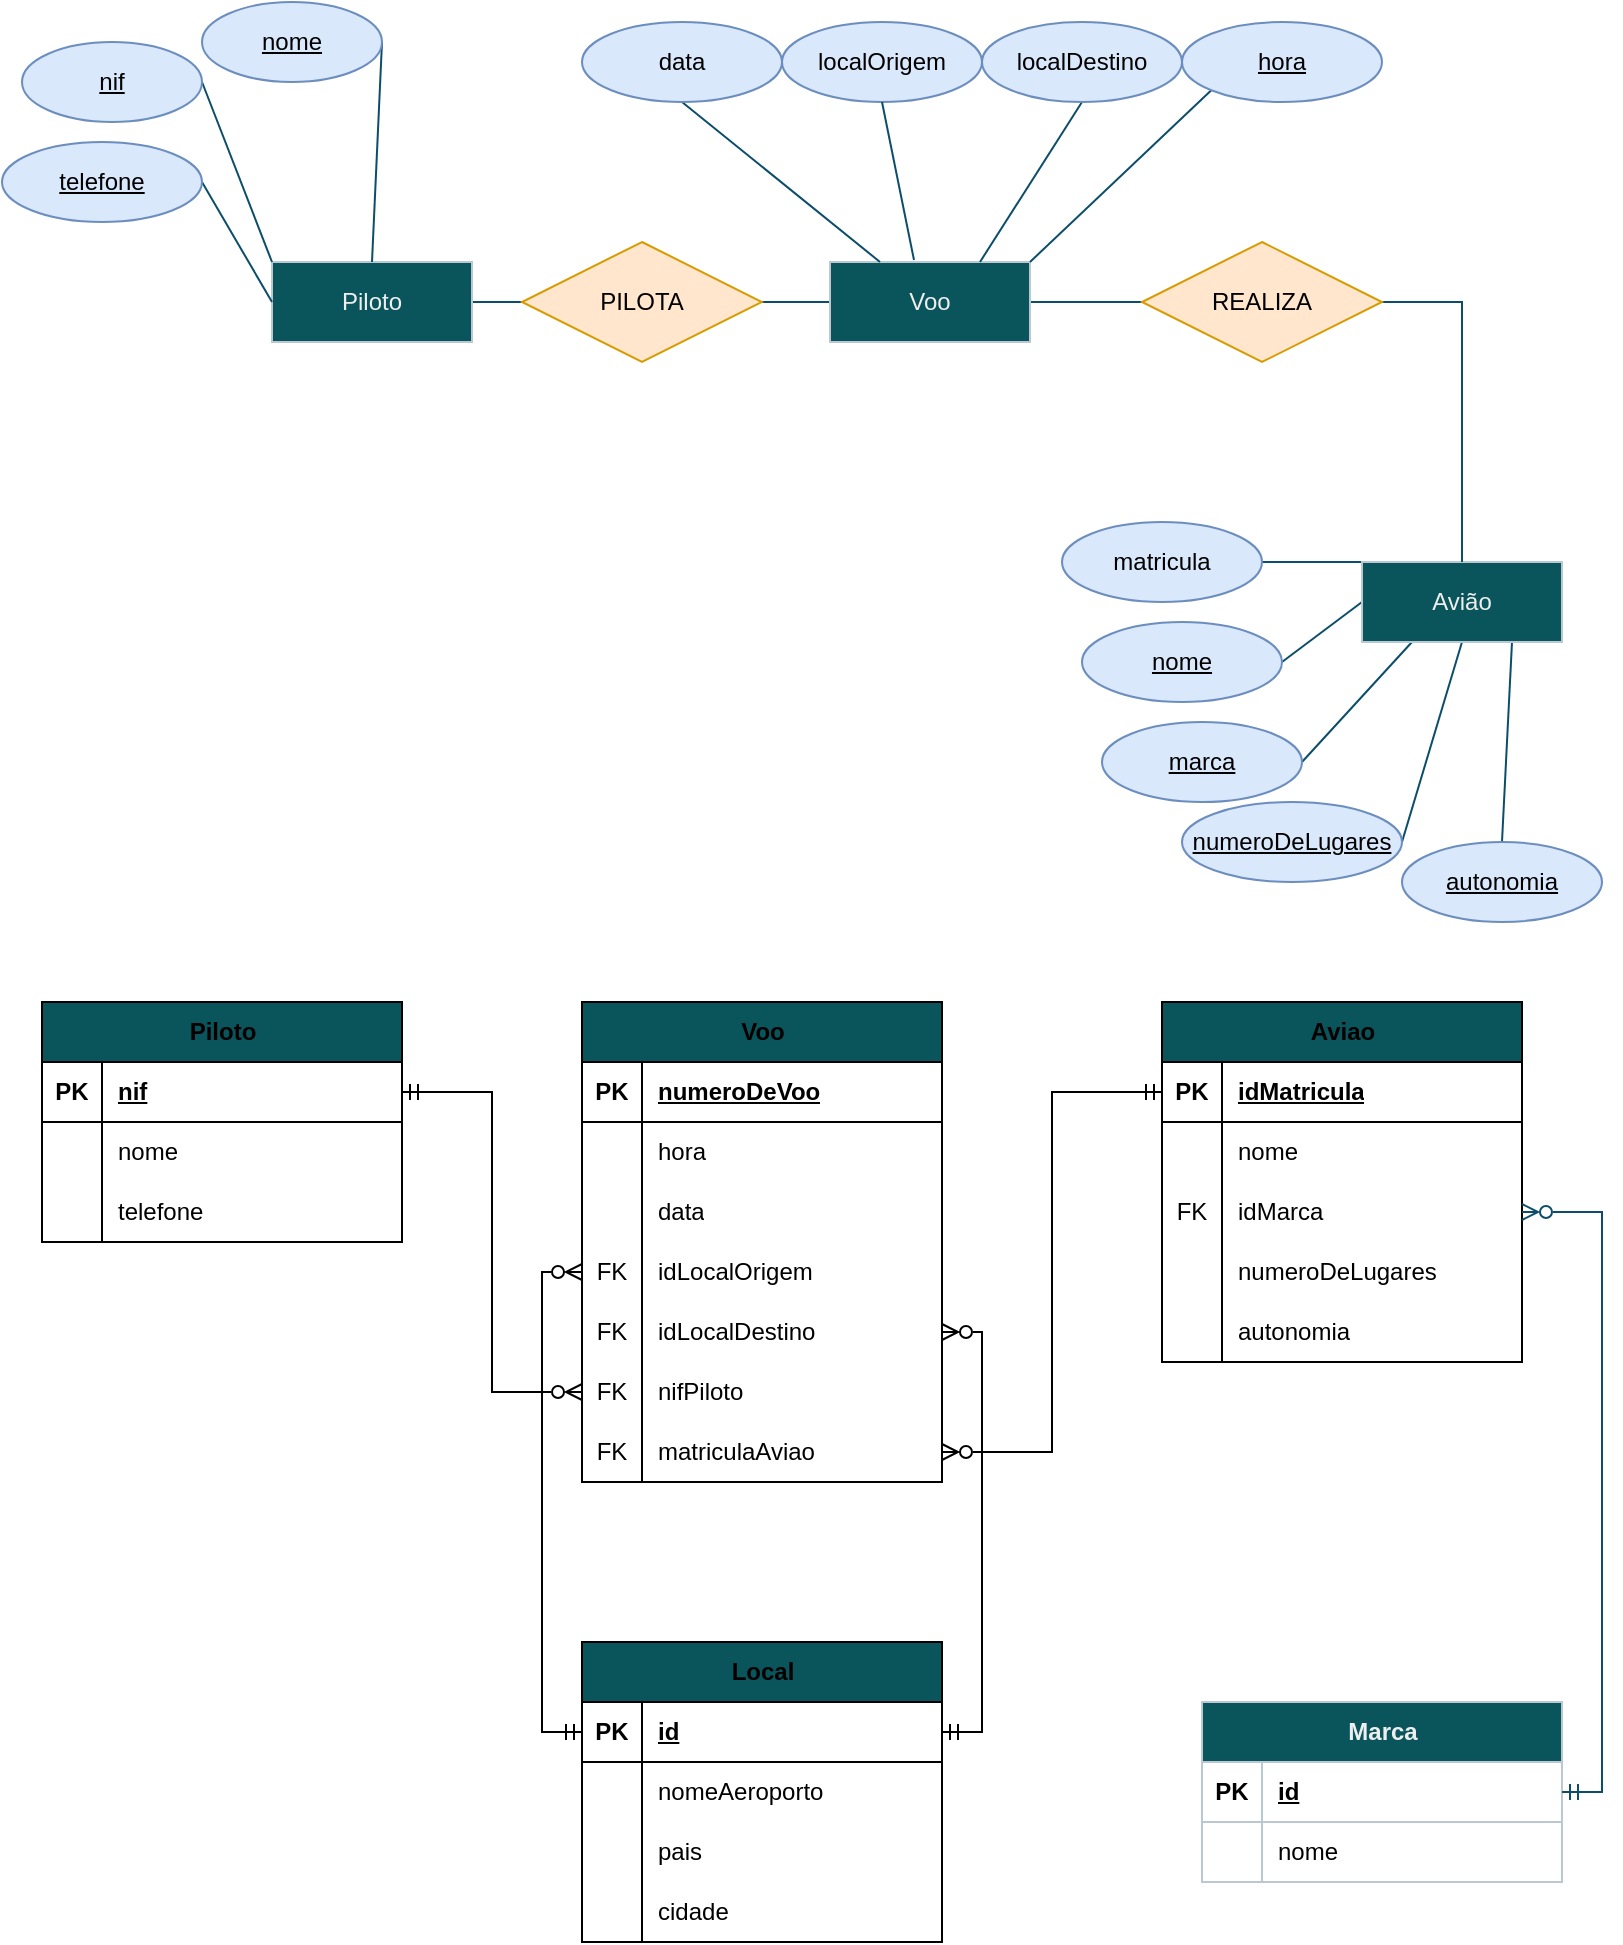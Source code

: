 <mxfile version="24.7.13">
  <diagram id="CJ5LguKWpRZWKvDzkzeX" name="exe03">
    <mxGraphModel dx="1434" dy="772" grid="1" gridSize="10" guides="1" tooltips="1" connect="1" arrows="1" fold="1" page="1" pageScale="1" pageWidth="827" pageHeight="1169" math="0" shadow="0">
      <root>
        <mxCell id="0" />
        <mxCell id="1" parent="0" />
        <mxCell id="l227ViBrY9dQ4gOItasx-8" style="edgeStyle=orthogonalEdgeStyle;rounded=0;orthogonalLoop=1;jettySize=auto;html=1;exitX=1;exitY=0.5;exitDx=0;exitDy=0;entryX=0;entryY=0.5;entryDx=0;entryDy=0;endArrow=none;endFill=0;labelBackgroundColor=none;strokeColor=#0B4D6A;fontColor=default;" edge="1" parent="1" source="l227ViBrY9dQ4gOItasx-1" target="l227ViBrY9dQ4gOItasx-6">
          <mxGeometry relative="1" as="geometry" />
        </mxCell>
        <mxCell id="l227ViBrY9dQ4gOItasx-1" value="Piloto" style="whiteSpace=wrap;html=1;align=center;labelBackgroundColor=none;fillColor=#09555B;strokeColor=#BAC8D3;fontColor=#EEEEEE;" vertex="1" parent="1">
          <mxGeometry x="135" y="130" width="100" height="40" as="geometry" />
        </mxCell>
        <mxCell id="l227ViBrY9dQ4gOItasx-10" value="" style="edgeStyle=orthogonalEdgeStyle;rounded=0;orthogonalLoop=1;jettySize=auto;html=1;endArrow=none;endFill=0;labelBackgroundColor=none;strokeColor=#0B4D6A;fontColor=default;" edge="1" parent="1" source="l227ViBrY9dQ4gOItasx-2" target="l227ViBrY9dQ4gOItasx-6">
          <mxGeometry relative="1" as="geometry" />
        </mxCell>
        <mxCell id="l227ViBrY9dQ4gOItasx-13" value="" style="edgeStyle=orthogonalEdgeStyle;rounded=0;orthogonalLoop=1;jettySize=auto;html=1;endArrow=none;endFill=0;labelBackgroundColor=none;strokeColor=#0B4D6A;fontColor=default;" edge="1" parent="1" source="l227ViBrY9dQ4gOItasx-2" target="l227ViBrY9dQ4gOItasx-7">
          <mxGeometry relative="1" as="geometry" />
        </mxCell>
        <mxCell id="l227ViBrY9dQ4gOItasx-2" value="Voo" style="whiteSpace=wrap;html=1;align=center;labelBackgroundColor=none;fillColor=#09555B;strokeColor=#BAC8D3;fontColor=#EEEEEE;" vertex="1" parent="1">
          <mxGeometry x="414" y="130" width="100" height="40" as="geometry" />
        </mxCell>
        <mxCell id="l227ViBrY9dQ4gOItasx-31" style="rounded=0;orthogonalLoop=1;jettySize=auto;html=1;exitX=0;exitY=0;exitDx=0;exitDy=0;endArrow=none;endFill=0;labelBackgroundColor=none;strokeColor=#0B4D6A;fontColor=default;" edge="1" parent="1" source="l227ViBrY9dQ4gOItasx-3" target="l227ViBrY9dQ4gOItasx-27">
          <mxGeometry relative="1" as="geometry" />
        </mxCell>
        <mxCell id="l227ViBrY9dQ4gOItasx-32" style="rounded=0;orthogonalLoop=1;jettySize=auto;html=1;exitX=0;exitY=0.5;exitDx=0;exitDy=0;entryX=1;entryY=0.5;entryDx=0;entryDy=0;endArrow=none;endFill=0;labelBackgroundColor=none;strokeColor=#0B4D6A;fontColor=default;" edge="1" parent="1" source="l227ViBrY9dQ4gOItasx-3" target="l227ViBrY9dQ4gOItasx-28">
          <mxGeometry relative="1" as="geometry" />
        </mxCell>
        <mxCell id="l227ViBrY9dQ4gOItasx-33" style="rounded=0;orthogonalLoop=1;jettySize=auto;html=1;exitX=0.25;exitY=1;exitDx=0;exitDy=0;entryX=1;entryY=0.5;entryDx=0;entryDy=0;endArrow=none;endFill=0;labelBackgroundColor=none;strokeColor=#0B4D6A;fontColor=default;" edge="1" parent="1" source="l227ViBrY9dQ4gOItasx-3" target="l227ViBrY9dQ4gOItasx-29">
          <mxGeometry relative="1" as="geometry" />
        </mxCell>
        <mxCell id="l227ViBrY9dQ4gOItasx-34" style="rounded=0;orthogonalLoop=1;jettySize=auto;html=1;exitX=0.5;exitY=1;exitDx=0;exitDy=0;entryX=1;entryY=0.5;entryDx=0;entryDy=0;endArrow=none;endFill=0;labelBackgroundColor=none;strokeColor=#0B4D6A;fontColor=default;" edge="1" parent="1" source="l227ViBrY9dQ4gOItasx-3" target="l227ViBrY9dQ4gOItasx-30">
          <mxGeometry relative="1" as="geometry" />
        </mxCell>
        <mxCell id="l227ViBrY9dQ4gOItasx-75" style="rounded=0;orthogonalLoop=1;jettySize=auto;html=1;exitX=0.75;exitY=1;exitDx=0;exitDy=0;entryX=0.5;entryY=0;entryDx=0;entryDy=0;endArrow=none;endFill=0;labelBackgroundColor=none;strokeColor=#0B4D6A;fontColor=default;" edge="1" parent="1" source="l227ViBrY9dQ4gOItasx-3" target="l227ViBrY9dQ4gOItasx-74">
          <mxGeometry relative="1" as="geometry" />
        </mxCell>
        <mxCell id="l227ViBrY9dQ4gOItasx-3" value="Avião" style="whiteSpace=wrap;html=1;align=center;labelBackgroundColor=none;fillColor=#09555B;strokeColor=#BAC8D3;fontColor=#EEEEEE;" vertex="1" parent="1">
          <mxGeometry x="680" y="280" width="100" height="40" as="geometry" />
        </mxCell>
        <mxCell id="l227ViBrY9dQ4gOItasx-6" value="PILOTA" style="shape=rhombus;perimeter=rhombusPerimeter;whiteSpace=wrap;html=1;align=center;labelBackgroundColor=none;fillColor=#ffe6cc;strokeColor=#d79b00;" vertex="1" parent="1">
          <mxGeometry x="260" y="120" width="120" height="60" as="geometry" />
        </mxCell>
        <mxCell id="l227ViBrY9dQ4gOItasx-17" style="edgeStyle=orthogonalEdgeStyle;rounded=0;orthogonalLoop=1;jettySize=auto;html=1;exitX=1;exitY=0.5;exitDx=0;exitDy=0;entryX=0.5;entryY=0;entryDx=0;entryDy=0;endArrow=none;endFill=0;labelBackgroundColor=none;strokeColor=#0B4D6A;fontColor=default;" edge="1" parent="1" source="l227ViBrY9dQ4gOItasx-7" target="l227ViBrY9dQ4gOItasx-3">
          <mxGeometry relative="1" as="geometry" />
        </mxCell>
        <mxCell id="l227ViBrY9dQ4gOItasx-7" value="REALIZA" style="shape=rhombus;perimeter=rhombusPerimeter;whiteSpace=wrap;html=1;align=center;labelBackgroundColor=none;fillColor=#ffe6cc;strokeColor=#d79b00;" vertex="1" parent="1">
          <mxGeometry x="570" y="120" width="120" height="60" as="geometry" />
        </mxCell>
        <mxCell id="l227ViBrY9dQ4gOItasx-19" style="rounded=0;orthogonalLoop=1;jettySize=auto;html=1;exitX=1;exitY=0.5;exitDx=0;exitDy=0;entryX=0.5;entryY=0;entryDx=0;entryDy=0;endArrow=none;endFill=0;labelBackgroundColor=none;strokeColor=#0B4D6A;fontColor=default;" edge="1" parent="1" source="l227ViBrY9dQ4gOItasx-14" target="l227ViBrY9dQ4gOItasx-1">
          <mxGeometry relative="1" as="geometry" />
        </mxCell>
        <mxCell id="l227ViBrY9dQ4gOItasx-14" value="nome" style="ellipse;whiteSpace=wrap;html=1;align=center;fontStyle=4;labelBackgroundColor=none;fillColor=#dae8fc;strokeColor=#6c8ebf;" vertex="1" parent="1">
          <mxGeometry x="100" width="90" height="40" as="geometry" />
        </mxCell>
        <mxCell id="l227ViBrY9dQ4gOItasx-18" style="rounded=0;orthogonalLoop=1;jettySize=auto;html=1;exitX=1;exitY=0.5;exitDx=0;exitDy=0;entryX=0;entryY=0;entryDx=0;entryDy=0;endArrow=none;endFill=0;labelBackgroundColor=none;strokeColor=#0B4D6A;fontColor=default;" edge="1" parent="1" source="l227ViBrY9dQ4gOItasx-15" target="l227ViBrY9dQ4gOItasx-1">
          <mxGeometry relative="1" as="geometry" />
        </mxCell>
        <mxCell id="l227ViBrY9dQ4gOItasx-15" value="nif" style="ellipse;whiteSpace=wrap;html=1;align=center;fontStyle=4;labelBackgroundColor=none;fillColor=#dae8fc;strokeColor=#6c8ebf;" vertex="1" parent="1">
          <mxGeometry x="10" y="20" width="90" height="40" as="geometry" />
        </mxCell>
        <mxCell id="l227ViBrY9dQ4gOItasx-20" style="rounded=0;orthogonalLoop=1;jettySize=auto;html=1;exitX=1;exitY=0.5;exitDx=0;exitDy=0;entryX=0;entryY=0.5;entryDx=0;entryDy=0;endArrow=none;endFill=0;labelBackgroundColor=none;strokeColor=#0B4D6A;fontColor=default;" edge="1" parent="1" source="l227ViBrY9dQ4gOItasx-16" target="l227ViBrY9dQ4gOItasx-1">
          <mxGeometry relative="1" as="geometry" />
        </mxCell>
        <mxCell id="l227ViBrY9dQ4gOItasx-16" value="telefone" style="ellipse;whiteSpace=wrap;html=1;align=center;fontStyle=4;labelBackgroundColor=none;fillColor=#dae8fc;strokeColor=#6c8ebf;" vertex="1" parent="1">
          <mxGeometry y="70" width="100" height="40" as="geometry" />
        </mxCell>
        <mxCell id="l227ViBrY9dQ4gOItasx-24" style="rounded=0;orthogonalLoop=1;jettySize=auto;html=1;exitX=0.5;exitY=1;exitDx=0;exitDy=0;entryX=0.25;entryY=0;entryDx=0;entryDy=0;endArrow=none;endFill=0;labelBackgroundColor=none;strokeColor=#0B4D6A;fontColor=default;" edge="1" parent="1" source="l227ViBrY9dQ4gOItasx-21" target="l227ViBrY9dQ4gOItasx-2">
          <mxGeometry relative="1" as="geometry">
            <mxPoint x="456" y="127" as="targetPoint" />
          </mxGeometry>
        </mxCell>
        <mxCell id="l227ViBrY9dQ4gOItasx-21" value="data" style="ellipse;whiteSpace=wrap;html=1;align=center;labelBackgroundColor=none;fillColor=#dae8fc;strokeColor=#6c8ebf;" vertex="1" parent="1">
          <mxGeometry x="290" y="10" width="100" height="40" as="geometry" />
        </mxCell>
        <mxCell id="l227ViBrY9dQ4gOItasx-22" value="localOrigem" style="ellipse;whiteSpace=wrap;html=1;align=center;labelBackgroundColor=none;fillColor=#dae8fc;strokeColor=#6c8ebf;" vertex="1" parent="1">
          <mxGeometry x="390" y="10" width="100" height="40" as="geometry" />
        </mxCell>
        <mxCell id="l227ViBrY9dQ4gOItasx-26" style="rounded=0;orthogonalLoop=1;jettySize=auto;html=1;exitX=0.5;exitY=1;exitDx=0;exitDy=0;entryX=0.75;entryY=0;entryDx=0;entryDy=0;endArrow=none;endFill=0;labelBackgroundColor=none;strokeColor=#0B4D6A;fontColor=default;" edge="1" parent="1" source="l227ViBrY9dQ4gOItasx-23" target="l227ViBrY9dQ4gOItasx-2">
          <mxGeometry relative="1" as="geometry" />
        </mxCell>
        <mxCell id="l227ViBrY9dQ4gOItasx-23" value="localDestino" style="ellipse;whiteSpace=wrap;html=1;align=center;labelBackgroundColor=none;fillColor=#dae8fc;strokeColor=#6c8ebf;" vertex="1" parent="1">
          <mxGeometry x="490" y="10" width="100" height="40" as="geometry" />
        </mxCell>
        <mxCell id="l227ViBrY9dQ4gOItasx-25" style="rounded=0;orthogonalLoop=1;jettySize=auto;html=1;exitX=0.5;exitY=1;exitDx=0;exitDy=0;entryX=0.42;entryY=-0.025;entryDx=0;entryDy=0;entryPerimeter=0;endArrow=none;endFill=0;labelBackgroundColor=none;strokeColor=#0B4D6A;fontColor=default;" edge="1" parent="1" source="l227ViBrY9dQ4gOItasx-22" target="l227ViBrY9dQ4gOItasx-2">
          <mxGeometry relative="1" as="geometry" />
        </mxCell>
        <mxCell id="l227ViBrY9dQ4gOItasx-27" value="matricula" style="ellipse;whiteSpace=wrap;html=1;align=center;labelBackgroundColor=none;fillColor=#dae8fc;strokeColor=#6c8ebf;" vertex="1" parent="1">
          <mxGeometry x="530" y="260" width="100" height="40" as="geometry" />
        </mxCell>
        <mxCell id="l227ViBrY9dQ4gOItasx-28" value="nome" style="ellipse;whiteSpace=wrap;html=1;align=center;fontStyle=4;labelBackgroundColor=none;fillColor=#dae8fc;strokeColor=#6c8ebf;" vertex="1" parent="1">
          <mxGeometry x="540" y="310" width="100" height="40" as="geometry" />
        </mxCell>
        <mxCell id="l227ViBrY9dQ4gOItasx-29" value="marca" style="ellipse;whiteSpace=wrap;html=1;align=center;fontStyle=4;labelBackgroundColor=none;fillColor=#dae8fc;strokeColor=#6c8ebf;" vertex="1" parent="1">
          <mxGeometry x="550" y="360" width="100" height="40" as="geometry" />
        </mxCell>
        <mxCell id="l227ViBrY9dQ4gOItasx-30" value="numeroDeLugares" style="ellipse;whiteSpace=wrap;html=1;align=center;fontStyle=4;labelBackgroundColor=none;fillColor=#dae8fc;strokeColor=#6c8ebf;" vertex="1" parent="1">
          <mxGeometry x="590" y="400" width="110" height="40" as="geometry" />
        </mxCell>
        <mxCell id="l227ViBrY9dQ4gOItasx-35" value="Piloto" style="shape=table;startSize=30;container=1;collapsible=1;childLayout=tableLayout;fixedRows=1;rowLines=0;fontStyle=1;align=center;resizeLast=1;html=1;labelBackgroundColor=none;fillColor=#09555B;strokeColor=#000000;fontColor=#000000;" vertex="1" parent="1">
          <mxGeometry x="20" y="500" width="180" height="120" as="geometry" />
        </mxCell>
        <mxCell id="l227ViBrY9dQ4gOItasx-36" value="" style="shape=tableRow;horizontal=0;startSize=0;swimlaneHead=0;swimlaneBody=0;fillColor=none;collapsible=0;dropTarget=0;points=[[0,0.5],[1,0.5]];portConstraint=eastwest;top=0;left=0;right=0;bottom=1;labelBackgroundColor=none;strokeColor=#000000;fontColor=#000000;" vertex="1" parent="l227ViBrY9dQ4gOItasx-35">
          <mxGeometry y="30" width="180" height="30" as="geometry" />
        </mxCell>
        <mxCell id="l227ViBrY9dQ4gOItasx-37" value="PK" style="shape=partialRectangle;connectable=0;fillColor=none;top=0;left=0;bottom=0;right=0;fontStyle=1;overflow=hidden;whiteSpace=wrap;html=1;labelBackgroundColor=none;strokeColor=#000000;fontColor=#000000;" vertex="1" parent="l227ViBrY9dQ4gOItasx-36">
          <mxGeometry width="30" height="30" as="geometry">
            <mxRectangle width="30" height="30" as="alternateBounds" />
          </mxGeometry>
        </mxCell>
        <mxCell id="l227ViBrY9dQ4gOItasx-38" value="nif" style="shape=partialRectangle;connectable=0;fillColor=none;top=0;left=0;bottom=0;right=0;align=left;spacingLeft=6;fontStyle=5;overflow=hidden;whiteSpace=wrap;html=1;labelBackgroundColor=none;strokeColor=#000000;fontColor=#000000;" vertex="1" parent="l227ViBrY9dQ4gOItasx-36">
          <mxGeometry x="30" width="150" height="30" as="geometry">
            <mxRectangle width="150" height="30" as="alternateBounds" />
          </mxGeometry>
        </mxCell>
        <mxCell id="l227ViBrY9dQ4gOItasx-39" value="" style="shape=tableRow;horizontal=0;startSize=0;swimlaneHead=0;swimlaneBody=0;fillColor=none;collapsible=0;dropTarget=0;points=[[0,0.5],[1,0.5]];portConstraint=eastwest;top=0;left=0;right=0;bottom=0;labelBackgroundColor=none;strokeColor=#000000;fontColor=#000000;" vertex="1" parent="l227ViBrY9dQ4gOItasx-35">
          <mxGeometry y="60" width="180" height="30" as="geometry" />
        </mxCell>
        <mxCell id="l227ViBrY9dQ4gOItasx-40" value="" style="shape=partialRectangle;connectable=0;fillColor=none;top=0;left=0;bottom=0;right=0;editable=1;overflow=hidden;whiteSpace=wrap;html=1;labelBackgroundColor=none;strokeColor=#000000;fontColor=#000000;" vertex="1" parent="l227ViBrY9dQ4gOItasx-39">
          <mxGeometry width="30" height="30" as="geometry">
            <mxRectangle width="30" height="30" as="alternateBounds" />
          </mxGeometry>
        </mxCell>
        <mxCell id="l227ViBrY9dQ4gOItasx-41" value="nome" style="shape=partialRectangle;connectable=0;fillColor=none;top=0;left=0;bottom=0;right=0;align=left;spacingLeft=6;overflow=hidden;whiteSpace=wrap;html=1;labelBackgroundColor=none;strokeColor=#000000;fontColor=#000000;" vertex="1" parent="l227ViBrY9dQ4gOItasx-39">
          <mxGeometry x="30" width="150" height="30" as="geometry">
            <mxRectangle width="150" height="30" as="alternateBounds" />
          </mxGeometry>
        </mxCell>
        <mxCell id="l227ViBrY9dQ4gOItasx-42" value="" style="shape=tableRow;horizontal=0;startSize=0;swimlaneHead=0;swimlaneBody=0;fillColor=none;collapsible=0;dropTarget=0;points=[[0,0.5],[1,0.5]];portConstraint=eastwest;top=0;left=0;right=0;bottom=0;labelBackgroundColor=none;strokeColor=#000000;fontColor=#000000;" vertex="1" parent="l227ViBrY9dQ4gOItasx-35">
          <mxGeometry y="90" width="180" height="30" as="geometry" />
        </mxCell>
        <mxCell id="l227ViBrY9dQ4gOItasx-43" value="" style="shape=partialRectangle;connectable=0;fillColor=none;top=0;left=0;bottom=0;right=0;editable=1;overflow=hidden;whiteSpace=wrap;html=1;labelBackgroundColor=none;strokeColor=#000000;fontColor=#000000;" vertex="1" parent="l227ViBrY9dQ4gOItasx-42">
          <mxGeometry width="30" height="30" as="geometry">
            <mxRectangle width="30" height="30" as="alternateBounds" />
          </mxGeometry>
        </mxCell>
        <mxCell id="l227ViBrY9dQ4gOItasx-44" value="telefone" style="shape=partialRectangle;connectable=0;fillColor=none;top=0;left=0;bottom=0;right=0;align=left;spacingLeft=6;overflow=hidden;whiteSpace=wrap;html=1;labelBackgroundColor=none;strokeColor=#000000;fontColor=#000000;" vertex="1" parent="l227ViBrY9dQ4gOItasx-42">
          <mxGeometry x="30" width="150" height="30" as="geometry">
            <mxRectangle width="150" height="30" as="alternateBounds" />
          </mxGeometry>
        </mxCell>
        <mxCell id="l227ViBrY9dQ4gOItasx-48" value="Voo" style="shape=table;startSize=30;container=1;collapsible=1;childLayout=tableLayout;fixedRows=1;rowLines=0;fontStyle=1;align=center;resizeLast=1;html=1;labelBackgroundColor=none;fillColor=#09555B;strokeColor=#000000;fontColor=#000000;" vertex="1" parent="1">
          <mxGeometry x="290" y="500" width="180" height="240" as="geometry" />
        </mxCell>
        <mxCell id="l227ViBrY9dQ4gOItasx-49" value="" style="shape=tableRow;horizontal=0;startSize=0;swimlaneHead=0;swimlaneBody=0;fillColor=none;collapsible=0;dropTarget=0;points=[[0,0.5],[1,0.5]];portConstraint=eastwest;top=0;left=0;right=0;bottom=1;labelBackgroundColor=none;strokeColor=#000000;fontColor=#000000;" vertex="1" parent="l227ViBrY9dQ4gOItasx-48">
          <mxGeometry y="30" width="180" height="30" as="geometry" />
        </mxCell>
        <mxCell id="l227ViBrY9dQ4gOItasx-50" value="PK" style="shape=partialRectangle;connectable=0;fillColor=none;top=0;left=0;bottom=0;right=0;fontStyle=1;overflow=hidden;whiteSpace=wrap;html=1;labelBackgroundColor=none;strokeColor=#000000;fontColor=#000000;" vertex="1" parent="l227ViBrY9dQ4gOItasx-49">
          <mxGeometry width="30" height="30" as="geometry">
            <mxRectangle width="30" height="30" as="alternateBounds" />
          </mxGeometry>
        </mxCell>
        <mxCell id="l227ViBrY9dQ4gOItasx-51" value="numeroDeVoo" style="shape=partialRectangle;connectable=0;fillColor=none;top=0;left=0;bottom=0;right=0;align=left;spacingLeft=6;fontStyle=5;overflow=hidden;whiteSpace=wrap;html=1;labelBackgroundColor=none;strokeColor=#000000;fontColor=#000000;" vertex="1" parent="l227ViBrY9dQ4gOItasx-49">
          <mxGeometry x="30" width="150" height="30" as="geometry">
            <mxRectangle width="150" height="30" as="alternateBounds" />
          </mxGeometry>
        </mxCell>
        <mxCell id="l227ViBrY9dQ4gOItasx-52" value="" style="shape=tableRow;horizontal=0;startSize=0;swimlaneHead=0;swimlaneBody=0;fillColor=none;collapsible=0;dropTarget=0;points=[[0,0.5],[1,0.5]];portConstraint=eastwest;top=0;left=0;right=0;bottom=0;labelBackgroundColor=none;strokeColor=#000000;fontColor=#000000;" vertex="1" parent="l227ViBrY9dQ4gOItasx-48">
          <mxGeometry y="60" width="180" height="30" as="geometry" />
        </mxCell>
        <mxCell id="l227ViBrY9dQ4gOItasx-53" value="" style="shape=partialRectangle;connectable=0;fillColor=none;top=0;left=0;bottom=0;right=0;editable=1;overflow=hidden;whiteSpace=wrap;html=1;labelBackgroundColor=none;strokeColor=#000000;fontColor=#000000;" vertex="1" parent="l227ViBrY9dQ4gOItasx-52">
          <mxGeometry width="30" height="30" as="geometry">
            <mxRectangle width="30" height="30" as="alternateBounds" />
          </mxGeometry>
        </mxCell>
        <mxCell id="l227ViBrY9dQ4gOItasx-54" value="hora" style="shape=partialRectangle;connectable=0;fillColor=none;top=0;left=0;bottom=0;right=0;align=left;spacingLeft=6;overflow=hidden;whiteSpace=wrap;html=1;labelBackgroundColor=none;strokeColor=#000000;fontColor=#000000;" vertex="1" parent="l227ViBrY9dQ4gOItasx-52">
          <mxGeometry x="30" width="150" height="30" as="geometry">
            <mxRectangle width="150" height="30" as="alternateBounds" />
          </mxGeometry>
        </mxCell>
        <mxCell id="l227ViBrY9dQ4gOItasx-55" value="" style="shape=tableRow;horizontal=0;startSize=0;swimlaneHead=0;swimlaneBody=0;fillColor=none;collapsible=0;dropTarget=0;points=[[0,0.5],[1,0.5]];portConstraint=eastwest;top=0;left=0;right=0;bottom=0;labelBackgroundColor=none;strokeColor=#000000;fontColor=#000000;" vertex="1" parent="l227ViBrY9dQ4gOItasx-48">
          <mxGeometry y="90" width="180" height="30" as="geometry" />
        </mxCell>
        <mxCell id="l227ViBrY9dQ4gOItasx-56" value="" style="shape=partialRectangle;connectable=0;fillColor=none;top=0;left=0;bottom=0;right=0;editable=1;overflow=hidden;whiteSpace=wrap;html=1;labelBackgroundColor=none;strokeColor=#000000;fontColor=#000000;" vertex="1" parent="l227ViBrY9dQ4gOItasx-55">
          <mxGeometry width="30" height="30" as="geometry">
            <mxRectangle width="30" height="30" as="alternateBounds" />
          </mxGeometry>
        </mxCell>
        <mxCell id="l227ViBrY9dQ4gOItasx-57" value="data" style="shape=partialRectangle;connectable=0;fillColor=none;top=0;left=0;bottom=0;right=0;align=left;spacingLeft=6;overflow=hidden;whiteSpace=wrap;html=1;labelBackgroundColor=none;strokeColor=#000000;fontColor=#000000;" vertex="1" parent="l227ViBrY9dQ4gOItasx-55">
          <mxGeometry x="30" width="150" height="30" as="geometry">
            <mxRectangle width="150" height="30" as="alternateBounds" />
          </mxGeometry>
        </mxCell>
        <mxCell id="l227ViBrY9dQ4gOItasx-58" value="" style="shape=tableRow;horizontal=0;startSize=0;swimlaneHead=0;swimlaneBody=0;fillColor=none;collapsible=0;dropTarget=0;points=[[0,0.5],[1,0.5]];portConstraint=eastwest;top=0;left=0;right=0;bottom=0;labelBackgroundColor=none;strokeColor=#000000;fontColor=#000000;" vertex="1" parent="l227ViBrY9dQ4gOItasx-48">
          <mxGeometry y="120" width="180" height="30" as="geometry" />
        </mxCell>
        <mxCell id="l227ViBrY9dQ4gOItasx-59" value="FK" style="shape=partialRectangle;connectable=0;fillColor=none;top=0;left=0;bottom=0;right=0;editable=1;overflow=hidden;whiteSpace=wrap;html=1;labelBackgroundColor=none;strokeColor=#000000;fontColor=#000000;" vertex="1" parent="l227ViBrY9dQ4gOItasx-58">
          <mxGeometry width="30" height="30" as="geometry">
            <mxRectangle width="30" height="30" as="alternateBounds" />
          </mxGeometry>
        </mxCell>
        <mxCell id="l227ViBrY9dQ4gOItasx-60" value="idLocalOrigem" style="shape=partialRectangle;connectable=0;fillColor=none;top=0;left=0;bottom=0;right=0;align=left;spacingLeft=6;overflow=hidden;whiteSpace=wrap;html=1;labelBackgroundColor=none;strokeColor=#000000;fontColor=#000000;" vertex="1" parent="l227ViBrY9dQ4gOItasx-58">
          <mxGeometry x="30" width="150" height="30" as="geometry">
            <mxRectangle width="150" height="30" as="alternateBounds" />
          </mxGeometry>
        </mxCell>
        <mxCell id="l227ViBrY9dQ4gOItasx-78" value="" style="shape=tableRow;horizontal=0;startSize=0;swimlaneHead=0;swimlaneBody=0;fillColor=none;collapsible=0;dropTarget=0;points=[[0,0.5],[1,0.5]];portConstraint=eastwest;top=0;left=0;right=0;bottom=0;labelBackgroundColor=none;strokeColor=#000000;fontColor=#000000;" vertex="1" parent="l227ViBrY9dQ4gOItasx-48">
          <mxGeometry y="150" width="180" height="30" as="geometry" />
        </mxCell>
        <mxCell id="l227ViBrY9dQ4gOItasx-79" value="FK" style="shape=partialRectangle;connectable=0;fillColor=none;top=0;left=0;bottom=0;right=0;editable=1;overflow=hidden;whiteSpace=wrap;html=1;labelBackgroundColor=none;strokeColor=#000000;fontColor=#000000;" vertex="1" parent="l227ViBrY9dQ4gOItasx-78">
          <mxGeometry width="30" height="30" as="geometry">
            <mxRectangle width="30" height="30" as="alternateBounds" />
          </mxGeometry>
        </mxCell>
        <mxCell id="l227ViBrY9dQ4gOItasx-80" value="idLocalDestino" style="shape=partialRectangle;connectable=0;fillColor=none;top=0;left=0;bottom=0;right=0;align=left;spacingLeft=6;overflow=hidden;whiteSpace=wrap;html=1;labelBackgroundColor=none;strokeColor=#000000;fontColor=#000000;" vertex="1" parent="l227ViBrY9dQ4gOItasx-78">
          <mxGeometry x="30" width="150" height="30" as="geometry">
            <mxRectangle width="150" height="30" as="alternateBounds" />
          </mxGeometry>
        </mxCell>
        <mxCell id="l227ViBrY9dQ4gOItasx-87" value="" style="shape=tableRow;horizontal=0;startSize=0;swimlaneHead=0;swimlaneBody=0;fillColor=none;collapsible=0;dropTarget=0;points=[[0,0.5],[1,0.5]];portConstraint=eastwest;top=0;left=0;right=0;bottom=0;labelBackgroundColor=none;strokeColor=#000000;fontColor=#000000;" vertex="1" parent="l227ViBrY9dQ4gOItasx-48">
          <mxGeometry y="180" width="180" height="30" as="geometry" />
        </mxCell>
        <mxCell id="l227ViBrY9dQ4gOItasx-88" value="FK" style="shape=partialRectangle;connectable=0;fillColor=none;top=0;left=0;bottom=0;right=0;editable=1;overflow=hidden;whiteSpace=wrap;html=1;labelBackgroundColor=none;strokeColor=#000000;fontColor=#000000;" vertex="1" parent="l227ViBrY9dQ4gOItasx-87">
          <mxGeometry width="30" height="30" as="geometry">
            <mxRectangle width="30" height="30" as="alternateBounds" />
          </mxGeometry>
        </mxCell>
        <mxCell id="l227ViBrY9dQ4gOItasx-89" value="nifPiloto" style="shape=partialRectangle;connectable=0;fillColor=none;top=0;left=0;bottom=0;right=0;align=left;spacingLeft=6;overflow=hidden;whiteSpace=wrap;html=1;labelBackgroundColor=none;strokeColor=#000000;fontColor=#000000;" vertex="1" parent="l227ViBrY9dQ4gOItasx-87">
          <mxGeometry x="30" width="150" height="30" as="geometry">
            <mxRectangle width="150" height="30" as="alternateBounds" />
          </mxGeometry>
        </mxCell>
        <mxCell id="l227ViBrY9dQ4gOItasx-90" value="" style="shape=tableRow;horizontal=0;startSize=0;swimlaneHead=0;swimlaneBody=0;fillColor=none;collapsible=0;dropTarget=0;points=[[0,0.5],[1,0.5]];portConstraint=eastwest;top=0;left=0;right=0;bottom=0;labelBackgroundColor=none;strokeColor=#000000;fontColor=#000000;" vertex="1" parent="l227ViBrY9dQ4gOItasx-48">
          <mxGeometry y="210" width="180" height="30" as="geometry" />
        </mxCell>
        <mxCell id="l227ViBrY9dQ4gOItasx-91" value="FK" style="shape=partialRectangle;connectable=0;fillColor=none;top=0;left=0;bottom=0;right=0;editable=1;overflow=hidden;whiteSpace=wrap;html=1;labelBackgroundColor=none;strokeColor=#000000;fontColor=#000000;" vertex="1" parent="l227ViBrY9dQ4gOItasx-90">
          <mxGeometry width="30" height="30" as="geometry">
            <mxRectangle width="30" height="30" as="alternateBounds" />
          </mxGeometry>
        </mxCell>
        <mxCell id="l227ViBrY9dQ4gOItasx-92" value="matriculaAviao" style="shape=partialRectangle;connectable=0;fillColor=none;top=0;left=0;bottom=0;right=0;align=left;spacingLeft=6;overflow=hidden;whiteSpace=wrap;html=1;labelBackgroundColor=none;strokeColor=#000000;fontColor=#000000;" vertex="1" parent="l227ViBrY9dQ4gOItasx-90">
          <mxGeometry x="30" width="150" height="30" as="geometry">
            <mxRectangle width="150" height="30" as="alternateBounds" />
          </mxGeometry>
        </mxCell>
        <mxCell id="l227ViBrY9dQ4gOItasx-61" value="Aviao" style="shape=table;startSize=30;container=1;collapsible=1;childLayout=tableLayout;fixedRows=1;rowLines=0;fontStyle=1;align=center;resizeLast=1;html=1;labelBackgroundColor=none;fillColor=#09555B;strokeColor=#000000;fontColor=#000000;" vertex="1" parent="1">
          <mxGeometry x="580" y="500" width="180" height="180" as="geometry" />
        </mxCell>
        <mxCell id="l227ViBrY9dQ4gOItasx-62" value="" style="shape=tableRow;horizontal=0;startSize=0;swimlaneHead=0;swimlaneBody=0;fillColor=none;collapsible=0;dropTarget=0;points=[[0,0.5],[1,0.5]];portConstraint=eastwest;top=0;left=0;right=0;bottom=1;labelBackgroundColor=none;strokeColor=#000000;fontColor=#000000;" vertex="1" parent="l227ViBrY9dQ4gOItasx-61">
          <mxGeometry y="30" width="180" height="30" as="geometry" />
        </mxCell>
        <mxCell id="l227ViBrY9dQ4gOItasx-63" value="PK" style="shape=partialRectangle;connectable=0;fillColor=none;top=0;left=0;bottom=0;right=0;fontStyle=1;overflow=hidden;whiteSpace=wrap;html=1;labelBackgroundColor=none;strokeColor=#000000;fontColor=#000000;" vertex="1" parent="l227ViBrY9dQ4gOItasx-62">
          <mxGeometry width="30" height="30" as="geometry">
            <mxRectangle width="30" height="30" as="alternateBounds" />
          </mxGeometry>
        </mxCell>
        <mxCell id="l227ViBrY9dQ4gOItasx-64" value="idMatricula" style="shape=partialRectangle;connectable=0;fillColor=none;top=0;left=0;bottom=0;right=0;align=left;spacingLeft=6;fontStyle=5;overflow=hidden;whiteSpace=wrap;html=1;labelBackgroundColor=none;strokeColor=#000000;fontColor=#000000;" vertex="1" parent="l227ViBrY9dQ4gOItasx-62">
          <mxGeometry x="30" width="150" height="30" as="geometry">
            <mxRectangle width="150" height="30" as="alternateBounds" />
          </mxGeometry>
        </mxCell>
        <mxCell id="l227ViBrY9dQ4gOItasx-65" value="" style="shape=tableRow;horizontal=0;startSize=0;swimlaneHead=0;swimlaneBody=0;fillColor=none;collapsible=0;dropTarget=0;points=[[0,0.5],[1,0.5]];portConstraint=eastwest;top=0;left=0;right=0;bottom=0;labelBackgroundColor=none;strokeColor=#000000;fontColor=#000000;" vertex="1" parent="l227ViBrY9dQ4gOItasx-61">
          <mxGeometry y="60" width="180" height="30" as="geometry" />
        </mxCell>
        <mxCell id="l227ViBrY9dQ4gOItasx-66" value="" style="shape=partialRectangle;connectable=0;fillColor=none;top=0;left=0;bottom=0;right=0;editable=1;overflow=hidden;whiteSpace=wrap;html=1;labelBackgroundColor=none;strokeColor=#000000;fontColor=#000000;" vertex="1" parent="l227ViBrY9dQ4gOItasx-65">
          <mxGeometry width="30" height="30" as="geometry">
            <mxRectangle width="30" height="30" as="alternateBounds" />
          </mxGeometry>
        </mxCell>
        <mxCell id="l227ViBrY9dQ4gOItasx-67" value="nome" style="shape=partialRectangle;connectable=0;fillColor=none;top=0;left=0;bottom=0;right=0;align=left;spacingLeft=6;overflow=hidden;whiteSpace=wrap;html=1;labelBackgroundColor=none;strokeColor=#000000;fontColor=#000000;" vertex="1" parent="l227ViBrY9dQ4gOItasx-65">
          <mxGeometry x="30" width="150" height="30" as="geometry">
            <mxRectangle width="150" height="30" as="alternateBounds" />
          </mxGeometry>
        </mxCell>
        <mxCell id="l227ViBrY9dQ4gOItasx-68" value="" style="shape=tableRow;horizontal=0;startSize=0;swimlaneHead=0;swimlaneBody=0;fillColor=none;collapsible=0;dropTarget=0;points=[[0,0.5],[1,0.5]];portConstraint=eastwest;top=0;left=0;right=0;bottom=0;labelBackgroundColor=none;strokeColor=#000000;fontColor=#000000;" vertex="1" parent="l227ViBrY9dQ4gOItasx-61">
          <mxGeometry y="90" width="180" height="30" as="geometry" />
        </mxCell>
        <mxCell id="l227ViBrY9dQ4gOItasx-69" value="FK" style="shape=partialRectangle;connectable=0;fillColor=none;top=0;left=0;bottom=0;right=0;editable=1;overflow=hidden;whiteSpace=wrap;html=1;labelBackgroundColor=none;strokeColor=#000000;fontColor=#000000;" vertex="1" parent="l227ViBrY9dQ4gOItasx-68">
          <mxGeometry width="30" height="30" as="geometry">
            <mxRectangle width="30" height="30" as="alternateBounds" />
          </mxGeometry>
        </mxCell>
        <mxCell id="l227ViBrY9dQ4gOItasx-70" value="idMarca" style="shape=partialRectangle;connectable=0;fillColor=none;top=0;left=0;bottom=0;right=0;align=left;spacingLeft=6;overflow=hidden;whiteSpace=wrap;html=1;labelBackgroundColor=none;strokeColor=#000000;fontColor=#000000;" vertex="1" parent="l227ViBrY9dQ4gOItasx-68">
          <mxGeometry x="30" width="150" height="30" as="geometry">
            <mxRectangle width="150" height="30" as="alternateBounds" />
          </mxGeometry>
        </mxCell>
        <mxCell id="l227ViBrY9dQ4gOItasx-71" value="" style="shape=tableRow;horizontal=0;startSize=0;swimlaneHead=0;swimlaneBody=0;fillColor=none;collapsible=0;dropTarget=0;points=[[0,0.5],[1,0.5]];portConstraint=eastwest;top=0;left=0;right=0;bottom=0;labelBackgroundColor=none;strokeColor=#000000;fontColor=#000000;" vertex="1" parent="l227ViBrY9dQ4gOItasx-61">
          <mxGeometry y="120" width="180" height="30" as="geometry" />
        </mxCell>
        <mxCell id="l227ViBrY9dQ4gOItasx-72" value="" style="shape=partialRectangle;connectable=0;fillColor=none;top=0;left=0;bottom=0;right=0;editable=1;overflow=hidden;whiteSpace=wrap;html=1;labelBackgroundColor=none;strokeColor=#000000;fontColor=#000000;" vertex="1" parent="l227ViBrY9dQ4gOItasx-71">
          <mxGeometry width="30" height="30" as="geometry">
            <mxRectangle width="30" height="30" as="alternateBounds" />
          </mxGeometry>
        </mxCell>
        <mxCell id="l227ViBrY9dQ4gOItasx-73" value="numeroDeLugares" style="shape=partialRectangle;connectable=0;fillColor=none;top=0;left=0;bottom=0;right=0;align=left;spacingLeft=6;overflow=hidden;whiteSpace=wrap;html=1;labelBackgroundColor=none;strokeColor=#000000;fontColor=#000000;" vertex="1" parent="l227ViBrY9dQ4gOItasx-71">
          <mxGeometry x="30" width="150" height="30" as="geometry">
            <mxRectangle width="150" height="30" as="alternateBounds" />
          </mxGeometry>
        </mxCell>
        <mxCell id="l227ViBrY9dQ4gOItasx-81" value="" style="shape=tableRow;horizontal=0;startSize=0;swimlaneHead=0;swimlaneBody=0;fillColor=none;collapsible=0;dropTarget=0;points=[[0,0.5],[1,0.5]];portConstraint=eastwest;top=0;left=0;right=0;bottom=0;labelBackgroundColor=none;strokeColor=#000000;fontColor=#000000;" vertex="1" parent="l227ViBrY9dQ4gOItasx-61">
          <mxGeometry y="150" width="180" height="30" as="geometry" />
        </mxCell>
        <mxCell id="l227ViBrY9dQ4gOItasx-82" value="" style="shape=partialRectangle;connectable=0;fillColor=none;top=0;left=0;bottom=0;right=0;editable=1;overflow=hidden;whiteSpace=wrap;html=1;labelBackgroundColor=none;strokeColor=#000000;fontColor=#000000;" vertex="1" parent="l227ViBrY9dQ4gOItasx-81">
          <mxGeometry width="30" height="30" as="geometry">
            <mxRectangle width="30" height="30" as="alternateBounds" />
          </mxGeometry>
        </mxCell>
        <mxCell id="l227ViBrY9dQ4gOItasx-83" value="autonomia" style="shape=partialRectangle;connectable=0;fillColor=none;top=0;left=0;bottom=0;right=0;align=left;spacingLeft=6;overflow=hidden;whiteSpace=wrap;html=1;labelBackgroundColor=none;strokeColor=#000000;fontColor=#000000;" vertex="1" parent="l227ViBrY9dQ4gOItasx-81">
          <mxGeometry x="30" width="150" height="30" as="geometry">
            <mxRectangle width="150" height="30" as="alternateBounds" />
          </mxGeometry>
        </mxCell>
        <mxCell id="l227ViBrY9dQ4gOItasx-74" value="autonomia" style="ellipse;whiteSpace=wrap;html=1;align=center;fontStyle=4;labelBackgroundColor=none;fillColor=#dae8fc;strokeColor=#6c8ebf;" vertex="1" parent="1">
          <mxGeometry x="700" y="420" width="100" height="40" as="geometry" />
        </mxCell>
        <mxCell id="l227ViBrY9dQ4gOItasx-77" style="rounded=0;orthogonalLoop=1;jettySize=auto;html=1;exitX=0;exitY=1;exitDx=0;exitDy=0;entryX=1;entryY=0;entryDx=0;entryDy=0;endArrow=none;endFill=0;labelBackgroundColor=none;strokeColor=#0B4D6A;fontColor=default;" edge="1" parent="1" source="l227ViBrY9dQ4gOItasx-76" target="l227ViBrY9dQ4gOItasx-2">
          <mxGeometry relative="1" as="geometry" />
        </mxCell>
        <mxCell id="l227ViBrY9dQ4gOItasx-76" value="hora" style="ellipse;whiteSpace=wrap;html=1;align=center;fontStyle=4;labelBackgroundColor=none;fillColor=#dae8fc;strokeColor=#6c8ebf;" vertex="1" parent="1">
          <mxGeometry x="590" y="10" width="100" height="40" as="geometry" />
        </mxCell>
        <mxCell id="l227ViBrY9dQ4gOItasx-93" style="edgeStyle=orthogonalEdgeStyle;rounded=0;orthogonalLoop=1;jettySize=auto;html=1;exitX=1;exitY=0.5;exitDx=0;exitDy=0;entryX=0;entryY=0.5;entryDx=0;entryDy=0;endArrow=ERzeroToMany;endFill=0;startArrow=ERmandOne;startFill=0;labelBackgroundColor=none;strokeColor=#000000;fontColor=#000000;" edge="1" parent="1" source="l227ViBrY9dQ4gOItasx-36" target="l227ViBrY9dQ4gOItasx-87">
          <mxGeometry relative="1" as="geometry" />
        </mxCell>
        <mxCell id="l227ViBrY9dQ4gOItasx-94" style="edgeStyle=orthogonalEdgeStyle;rounded=0;orthogonalLoop=1;jettySize=auto;html=1;exitX=0;exitY=0.5;exitDx=0;exitDy=0;entryX=1;entryY=0.5;entryDx=0;entryDy=0;endArrow=ERzeroToMany;endFill=0;startArrow=ERmandOne;startFill=0;labelBackgroundColor=none;strokeColor=#000000;fontColor=#000000;" edge="1" parent="1" source="l227ViBrY9dQ4gOItasx-62" target="l227ViBrY9dQ4gOItasx-90">
          <mxGeometry relative="1" as="geometry" />
        </mxCell>
        <mxCell id="l227ViBrY9dQ4gOItasx-95" value="Marca" style="shape=table;startSize=30;container=1;collapsible=1;childLayout=tableLayout;fixedRows=1;rowLines=0;fontStyle=1;align=center;resizeLast=1;html=1;labelBackgroundColor=none;fillColor=#09555B;strokeColor=#BAC8D3;fontColor=#EEEEEE;" vertex="1" parent="1">
          <mxGeometry x="600" y="850" width="180" height="90" as="geometry" />
        </mxCell>
        <mxCell id="l227ViBrY9dQ4gOItasx-96" value="" style="shape=tableRow;horizontal=0;startSize=0;swimlaneHead=0;swimlaneBody=0;fillColor=none;collapsible=0;dropTarget=0;points=[[0,0.5],[1,0.5]];portConstraint=eastwest;top=0;left=0;right=0;bottom=1;labelBackgroundColor=none;strokeColor=#BAC8D3;fontColor=#EEEEEE;" vertex="1" parent="l227ViBrY9dQ4gOItasx-95">
          <mxGeometry y="30" width="180" height="30" as="geometry" />
        </mxCell>
        <mxCell id="l227ViBrY9dQ4gOItasx-97" value="PK" style="shape=partialRectangle;connectable=0;fillColor=none;top=0;left=0;bottom=0;right=0;fontStyle=1;overflow=hidden;whiteSpace=wrap;html=1;labelBackgroundColor=none;strokeColor=#000000;fontColor=#000000;" vertex="1" parent="l227ViBrY9dQ4gOItasx-96">
          <mxGeometry width="30" height="30" as="geometry">
            <mxRectangle width="30" height="30" as="alternateBounds" />
          </mxGeometry>
        </mxCell>
        <mxCell id="l227ViBrY9dQ4gOItasx-98" value="id" style="shape=partialRectangle;connectable=0;fillColor=none;top=0;left=0;bottom=0;right=0;align=left;spacingLeft=6;fontStyle=5;overflow=hidden;whiteSpace=wrap;html=1;labelBackgroundColor=none;strokeColor=#BAC8D3;fontColor=#000000;" vertex="1" parent="l227ViBrY9dQ4gOItasx-96">
          <mxGeometry x="30" width="150" height="30" as="geometry">
            <mxRectangle width="150" height="30" as="alternateBounds" />
          </mxGeometry>
        </mxCell>
        <mxCell id="l227ViBrY9dQ4gOItasx-99" value="" style="shape=tableRow;horizontal=0;startSize=0;swimlaneHead=0;swimlaneBody=0;fillColor=none;collapsible=0;dropTarget=0;points=[[0,0.5],[1,0.5]];portConstraint=eastwest;top=0;left=0;right=0;bottom=0;labelBackgroundColor=none;strokeColor=#BAC8D3;fontColor=#EEEEEE;" vertex="1" parent="l227ViBrY9dQ4gOItasx-95">
          <mxGeometry y="60" width="180" height="30" as="geometry" />
        </mxCell>
        <mxCell id="l227ViBrY9dQ4gOItasx-100" value="" style="shape=partialRectangle;connectable=0;fillColor=none;top=0;left=0;bottom=0;right=0;editable=1;overflow=hidden;whiteSpace=wrap;html=1;labelBackgroundColor=none;strokeColor=#000000;fontColor=#000000;" vertex="1" parent="l227ViBrY9dQ4gOItasx-99">
          <mxGeometry width="30" height="30" as="geometry">
            <mxRectangle width="30" height="30" as="alternateBounds" />
          </mxGeometry>
        </mxCell>
        <mxCell id="l227ViBrY9dQ4gOItasx-101" value="&lt;font color=&quot;#000000&quot;&gt;nome&lt;/font&gt;" style="shape=partialRectangle;connectable=0;fillColor=none;top=0;left=0;bottom=0;right=0;align=left;spacingLeft=6;overflow=hidden;whiteSpace=wrap;html=1;labelBackgroundColor=none;strokeColor=#BAC8D3;fontColor=#EEEEEE;" vertex="1" parent="l227ViBrY9dQ4gOItasx-99">
          <mxGeometry x="30" width="150" height="30" as="geometry">
            <mxRectangle width="150" height="30" as="alternateBounds" />
          </mxGeometry>
        </mxCell>
        <mxCell id="l227ViBrY9dQ4gOItasx-109" value="Local" style="shape=table;startSize=30;container=1;collapsible=1;childLayout=tableLayout;fixedRows=1;rowLines=0;fontStyle=1;align=center;resizeLast=1;html=1;labelBackgroundColor=none;fillColor=#09555B;strokeColor=#000000;fontColor=#000000;" vertex="1" parent="1">
          <mxGeometry x="290" y="820" width="180" height="150" as="geometry" />
        </mxCell>
        <mxCell id="l227ViBrY9dQ4gOItasx-110" value="" style="shape=tableRow;horizontal=0;startSize=0;swimlaneHead=0;swimlaneBody=0;fillColor=none;collapsible=0;dropTarget=0;points=[[0,0.5],[1,0.5]];portConstraint=eastwest;top=0;left=0;right=0;bottom=1;labelBackgroundColor=none;strokeColor=#000000;fontColor=#000000;" vertex="1" parent="l227ViBrY9dQ4gOItasx-109">
          <mxGeometry y="30" width="180" height="30" as="geometry" />
        </mxCell>
        <mxCell id="l227ViBrY9dQ4gOItasx-111" value="PK" style="shape=partialRectangle;connectable=0;fillColor=none;top=0;left=0;bottom=0;right=0;fontStyle=1;overflow=hidden;whiteSpace=wrap;html=1;labelBackgroundColor=none;strokeColor=#000000;fontColor=#000000;" vertex="1" parent="l227ViBrY9dQ4gOItasx-110">
          <mxGeometry width="30" height="30" as="geometry">
            <mxRectangle width="30" height="30" as="alternateBounds" />
          </mxGeometry>
        </mxCell>
        <mxCell id="l227ViBrY9dQ4gOItasx-112" value="id" style="shape=partialRectangle;connectable=0;fillColor=none;top=0;left=0;bottom=0;right=0;align=left;spacingLeft=6;fontStyle=5;overflow=hidden;whiteSpace=wrap;html=1;labelBackgroundColor=none;strokeColor=#000000;fontColor=#000000;" vertex="1" parent="l227ViBrY9dQ4gOItasx-110">
          <mxGeometry x="30" width="150" height="30" as="geometry">
            <mxRectangle width="150" height="30" as="alternateBounds" />
          </mxGeometry>
        </mxCell>
        <mxCell id="l227ViBrY9dQ4gOItasx-113" value="" style="shape=tableRow;horizontal=0;startSize=0;swimlaneHead=0;swimlaneBody=0;fillColor=none;collapsible=0;dropTarget=0;points=[[0,0.5],[1,0.5]];portConstraint=eastwest;top=0;left=0;right=0;bottom=0;labelBackgroundColor=none;strokeColor=#000000;fontColor=#000000;" vertex="1" parent="l227ViBrY9dQ4gOItasx-109">
          <mxGeometry y="60" width="180" height="30" as="geometry" />
        </mxCell>
        <mxCell id="l227ViBrY9dQ4gOItasx-114" value="" style="shape=partialRectangle;connectable=0;fillColor=none;top=0;left=0;bottom=0;right=0;editable=1;overflow=hidden;whiteSpace=wrap;html=1;labelBackgroundColor=none;strokeColor=#000000;fontColor=#000000;" vertex="1" parent="l227ViBrY9dQ4gOItasx-113">
          <mxGeometry width="30" height="30" as="geometry">
            <mxRectangle width="30" height="30" as="alternateBounds" />
          </mxGeometry>
        </mxCell>
        <mxCell id="l227ViBrY9dQ4gOItasx-115" value="nomeAeroporto" style="shape=partialRectangle;connectable=0;fillColor=none;top=0;left=0;bottom=0;right=0;align=left;spacingLeft=6;overflow=hidden;whiteSpace=wrap;html=1;labelBackgroundColor=none;strokeColor=#000000;fontColor=#000000;" vertex="1" parent="l227ViBrY9dQ4gOItasx-113">
          <mxGeometry x="30" width="150" height="30" as="geometry">
            <mxRectangle width="150" height="30" as="alternateBounds" />
          </mxGeometry>
        </mxCell>
        <mxCell id="l227ViBrY9dQ4gOItasx-116" value="" style="shape=tableRow;horizontal=0;startSize=0;swimlaneHead=0;swimlaneBody=0;fillColor=none;collapsible=0;dropTarget=0;points=[[0,0.5],[1,0.5]];portConstraint=eastwest;top=0;left=0;right=0;bottom=0;labelBackgroundColor=none;strokeColor=#000000;fontColor=#000000;" vertex="1" parent="l227ViBrY9dQ4gOItasx-109">
          <mxGeometry y="90" width="180" height="30" as="geometry" />
        </mxCell>
        <mxCell id="l227ViBrY9dQ4gOItasx-117" value="" style="shape=partialRectangle;connectable=0;fillColor=none;top=0;left=0;bottom=0;right=0;editable=1;overflow=hidden;whiteSpace=wrap;html=1;labelBackgroundColor=none;strokeColor=#000000;fontColor=#000000;" vertex="1" parent="l227ViBrY9dQ4gOItasx-116">
          <mxGeometry width="30" height="30" as="geometry">
            <mxRectangle width="30" height="30" as="alternateBounds" />
          </mxGeometry>
        </mxCell>
        <mxCell id="l227ViBrY9dQ4gOItasx-118" value="pais" style="shape=partialRectangle;connectable=0;fillColor=none;top=0;left=0;bottom=0;right=0;align=left;spacingLeft=6;overflow=hidden;whiteSpace=wrap;html=1;labelBackgroundColor=none;strokeColor=#000000;fontColor=#000000;" vertex="1" parent="l227ViBrY9dQ4gOItasx-116">
          <mxGeometry x="30" width="150" height="30" as="geometry">
            <mxRectangle width="150" height="30" as="alternateBounds" />
          </mxGeometry>
        </mxCell>
        <mxCell id="l227ViBrY9dQ4gOItasx-119" value="" style="shape=tableRow;horizontal=0;startSize=0;swimlaneHead=0;swimlaneBody=0;fillColor=none;collapsible=0;dropTarget=0;points=[[0,0.5],[1,0.5]];portConstraint=eastwest;top=0;left=0;right=0;bottom=0;labelBackgroundColor=none;strokeColor=#000000;fontColor=#000000;" vertex="1" parent="l227ViBrY9dQ4gOItasx-109">
          <mxGeometry y="120" width="180" height="30" as="geometry" />
        </mxCell>
        <mxCell id="l227ViBrY9dQ4gOItasx-120" value="" style="shape=partialRectangle;connectable=0;fillColor=none;top=0;left=0;bottom=0;right=0;editable=1;overflow=hidden;whiteSpace=wrap;html=1;labelBackgroundColor=none;strokeColor=#000000;fontColor=#000000;" vertex="1" parent="l227ViBrY9dQ4gOItasx-119">
          <mxGeometry width="30" height="30" as="geometry">
            <mxRectangle width="30" height="30" as="alternateBounds" />
          </mxGeometry>
        </mxCell>
        <mxCell id="l227ViBrY9dQ4gOItasx-121" value="cidade" style="shape=partialRectangle;connectable=0;fillColor=none;top=0;left=0;bottom=0;right=0;align=left;spacingLeft=6;overflow=hidden;whiteSpace=wrap;html=1;labelBackgroundColor=none;strokeColor=#000000;fontColor=#000000;" vertex="1" parent="l227ViBrY9dQ4gOItasx-119">
          <mxGeometry x="30" width="150" height="30" as="geometry">
            <mxRectangle width="150" height="30" as="alternateBounds" />
          </mxGeometry>
        </mxCell>
        <mxCell id="l227ViBrY9dQ4gOItasx-122" style="edgeStyle=orthogonalEdgeStyle;rounded=0;orthogonalLoop=1;jettySize=auto;html=1;exitX=0;exitY=0.5;exitDx=0;exitDy=0;entryX=0;entryY=0.5;entryDx=0;entryDy=0;endArrow=ERmandOne;endFill=0;startArrow=ERzeroToMany;startFill=0;labelBackgroundColor=none;strokeColor=#000000;fontColor=#000000;" edge="1" parent="1" source="l227ViBrY9dQ4gOItasx-58" target="l227ViBrY9dQ4gOItasx-110">
          <mxGeometry relative="1" as="geometry" />
        </mxCell>
        <mxCell id="l227ViBrY9dQ4gOItasx-123" style="edgeStyle=orthogonalEdgeStyle;rounded=0;orthogonalLoop=1;jettySize=auto;html=1;exitX=1;exitY=0.5;exitDx=0;exitDy=0;entryX=1;entryY=0.5;entryDx=0;entryDy=0;endArrow=ERmandOne;endFill=0;startArrow=ERzeroToMany;startFill=0;labelBackgroundColor=none;strokeColor=#000000;fontColor=#000000;" edge="1" parent="1" source="l227ViBrY9dQ4gOItasx-78" target="l227ViBrY9dQ4gOItasx-110">
          <mxGeometry relative="1" as="geometry" />
        </mxCell>
        <mxCell id="l227ViBrY9dQ4gOItasx-125" style="edgeStyle=orthogonalEdgeStyle;rounded=0;orthogonalLoop=1;jettySize=auto;html=1;exitX=1;exitY=0.5;exitDx=0;exitDy=0;entryX=1;entryY=0.5;entryDx=0;entryDy=0;strokeColor=#0B4D6A;endArrow=ERmandOne;endFill=0;startArrow=ERzeroToMany;startFill=0;" edge="1" parent="1" source="l227ViBrY9dQ4gOItasx-68" target="l227ViBrY9dQ4gOItasx-96">
          <mxGeometry relative="1" as="geometry" />
        </mxCell>
      </root>
    </mxGraphModel>
  </diagram>
</mxfile>
